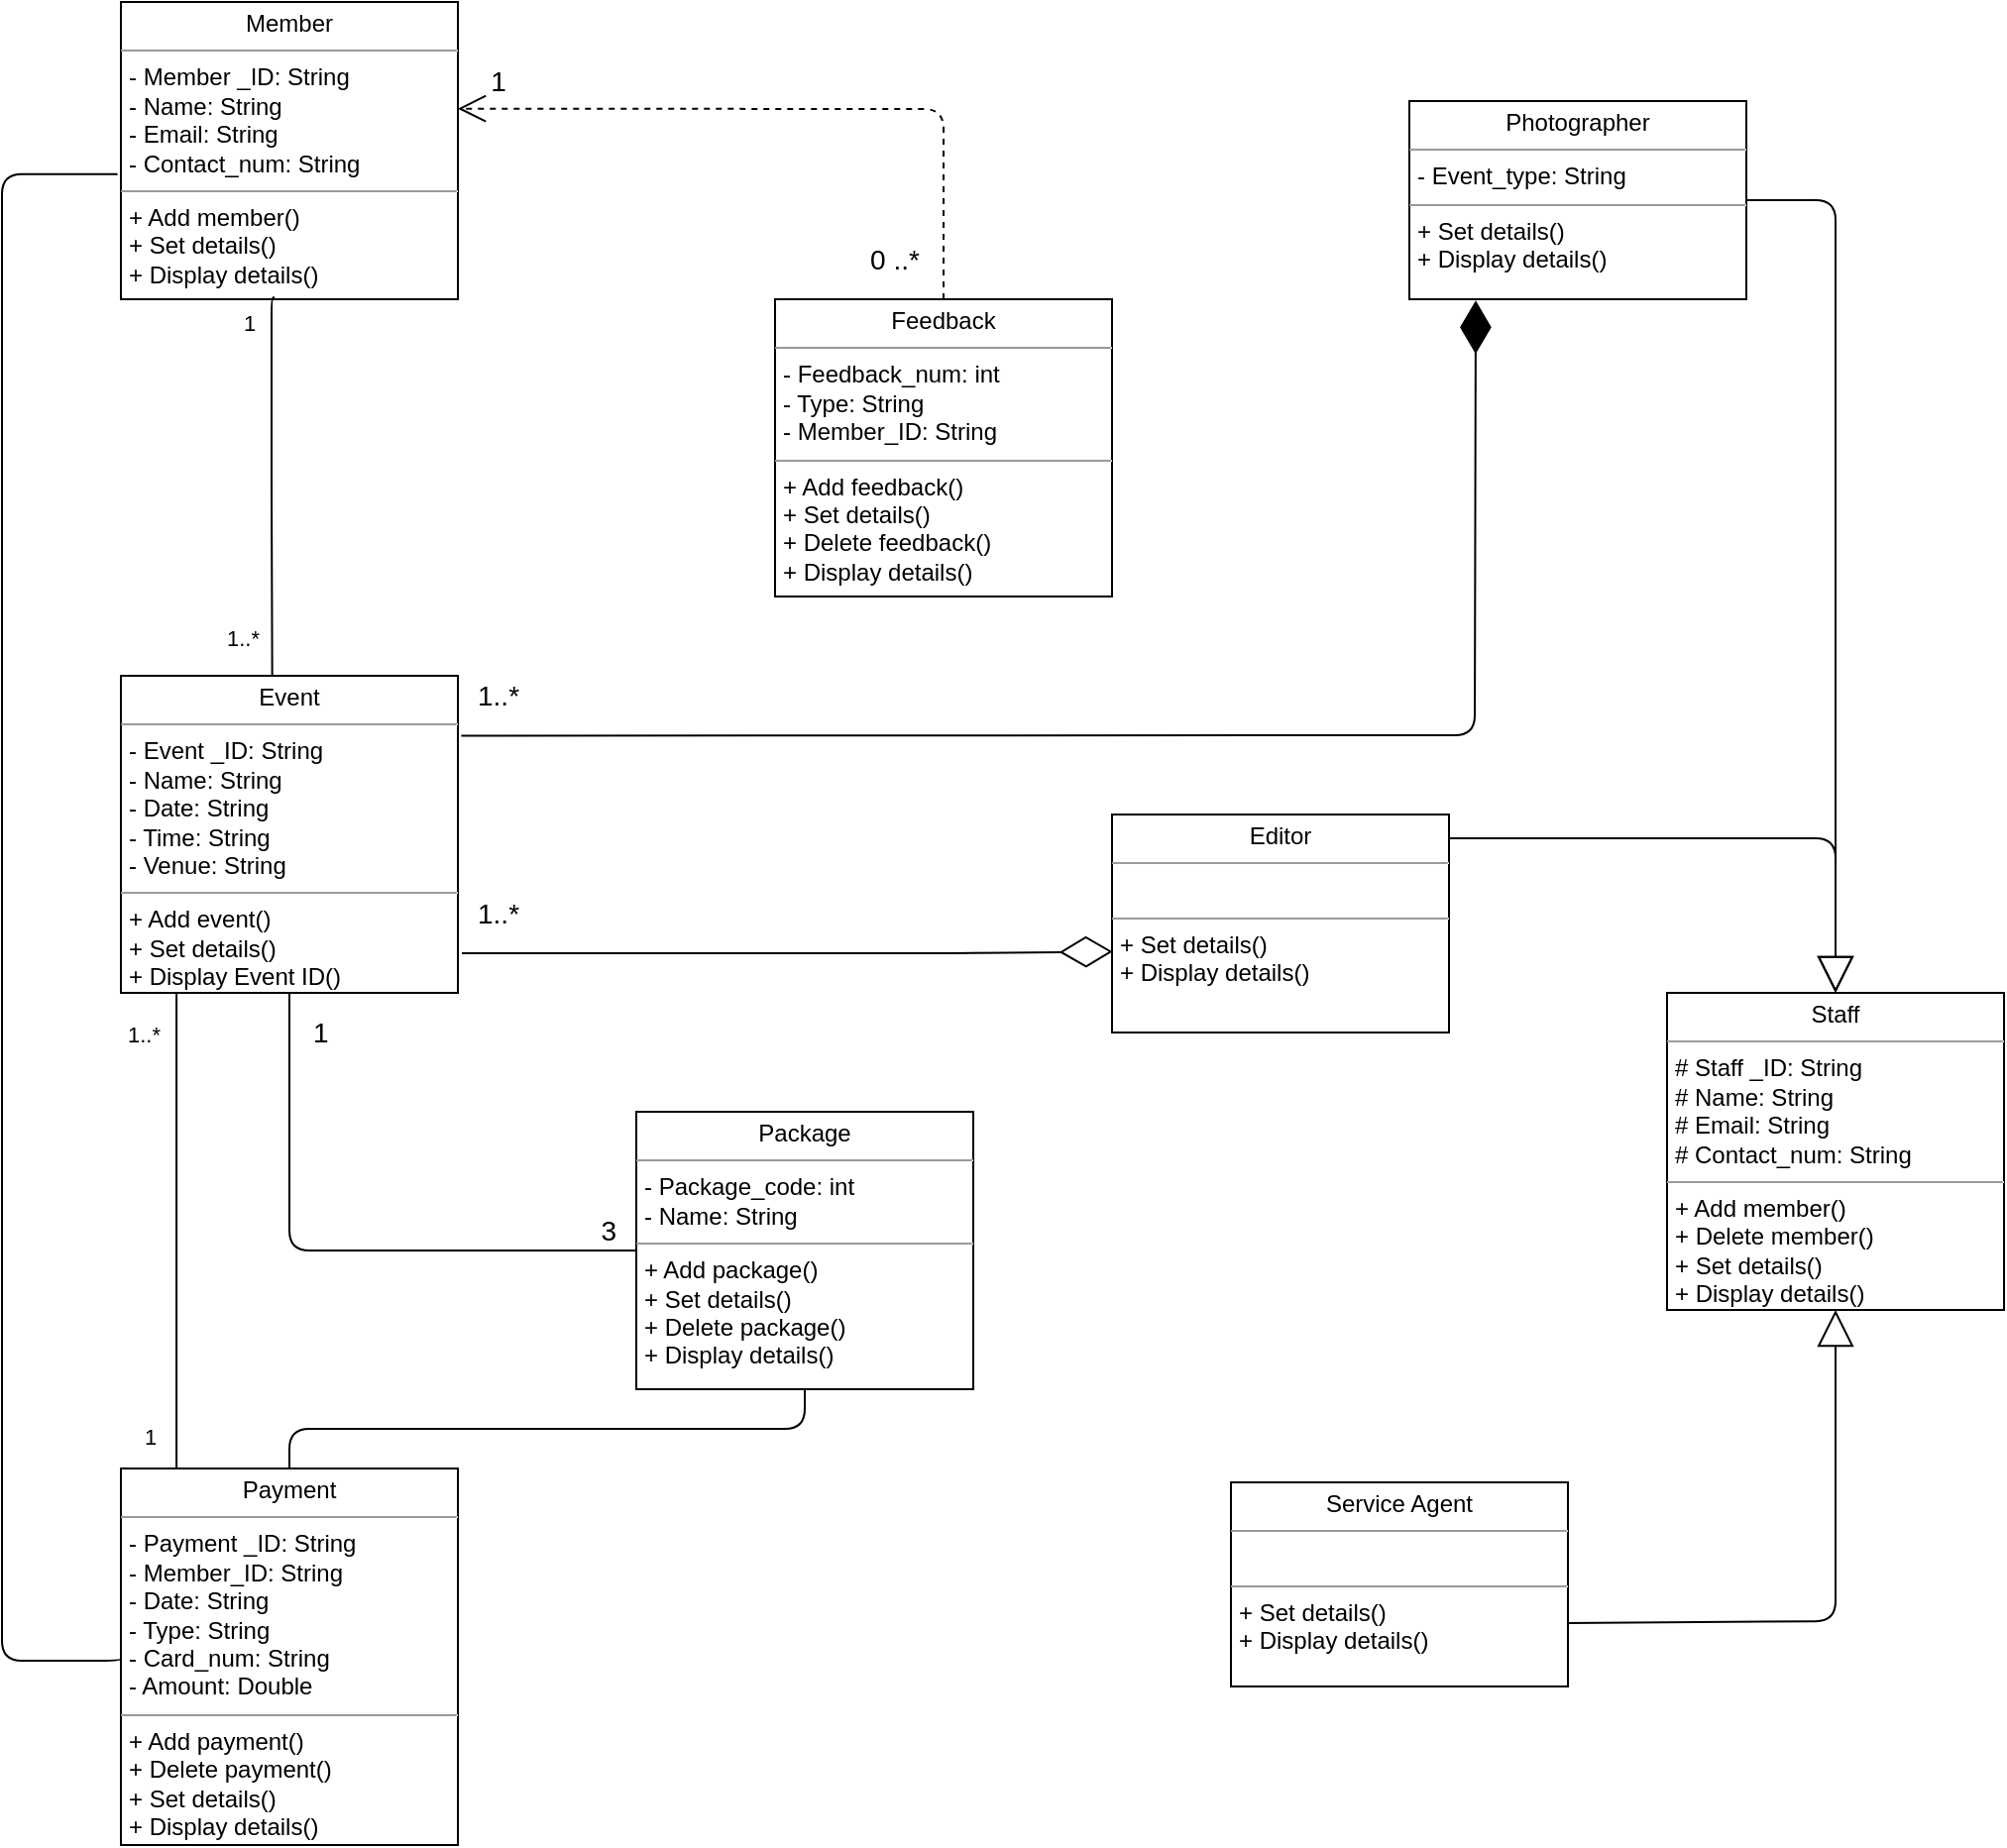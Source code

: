 <mxfile version="14.7.3" type="device"><diagram id="sQoLl8jcHoC3l8bOBv8q" name="Page-1"><mxGraphModel dx="1102" dy="582" grid="1" gridSize="10" guides="1" tooltips="1" connect="1" arrows="1" fold="1" page="1" pageScale="1" pageWidth="1169" pageHeight="1654" math="0" shadow="0"><root><mxCell id="0"/><mxCell id="1" parent="0"/><mxCell id="Sn9yAKI0Fu42cRB-tsoI-74" value="&lt;p style=&quot;margin: 0px ; margin-top: 4px ; text-align: center&quot;&gt;Member&lt;br&gt;&lt;/p&gt;&lt;hr size=&quot;1&quot;&gt;&lt;p style=&quot;margin: 0px ; margin-left: 4px&quot;&gt;- Member _ID: String&lt;/p&gt;&lt;p style=&quot;margin: 0px ; margin-left: 4px&quot;&gt;- Name: String&lt;/p&gt;&lt;p style=&quot;margin: 0px ; margin-left: 4px&quot;&gt;- Email: String&lt;/p&gt;&lt;p style=&quot;margin: 0px ; margin-left: 4px&quot;&gt;- Contact_num: String&lt;/p&gt;&lt;hr size=&quot;1&quot;&gt;&lt;p style=&quot;margin: 0px ; margin-left: 4px&quot;&gt;+ Add member()&lt;/p&gt;&lt;p style=&quot;margin: 0px ; margin-left: 4px&quot;&gt;+ Set details()&lt;/p&gt;&lt;p style=&quot;margin: 0px ; margin-left: 4px&quot;&gt;+ Display details()&lt;/p&gt;&lt;p style=&quot;margin: 0px ; margin-left: 4px&quot;&gt;&lt;br&gt;&lt;/p&gt;&lt;p style=&quot;margin: 0px ; margin-left: 4px&quot;&gt;&lt;br&gt;&lt;/p&gt;&lt;p style=&quot;margin: 0px ; margin-left: 4px&quot;&gt;&lt;br&gt;&lt;/p&gt;&lt;p style=&quot;margin: 0px ; margin-left: 4px&quot;&gt;&lt;br&gt;&lt;/p&gt;" style="verticalAlign=top;align=left;overflow=fill;fontSize=12;fontFamily=Helvetica;html=1;fontColor=#000000;" parent="1" vertex="1"><mxGeometry x="170" y="80" width="170" height="150" as="geometry"/></mxCell><mxCell id="Sn9yAKI0Fu42cRB-tsoI-76" value="&lt;p style=&quot;margin: 0px ; margin-top: 4px ; text-align: center&quot;&gt;Event&lt;/p&gt;&lt;hr size=&quot;1&quot;&gt;&lt;p style=&quot;margin: 0px ; margin-left: 4px&quot;&gt;- Event _ID: String&lt;/p&gt;&lt;p style=&quot;margin: 0px ; margin-left: 4px&quot;&gt;- Name: String&lt;/p&gt;&lt;p style=&quot;margin: 0px ; margin-left: 4px&quot;&gt;- Date: String&lt;/p&gt;&lt;p style=&quot;margin: 0px ; margin-left: 4px&quot;&gt;- Time: String&lt;/p&gt;&lt;p style=&quot;margin: 0px ; margin-left: 4px&quot;&gt;- Venue: String&lt;/p&gt;&lt;hr size=&quot;1&quot;&gt;&lt;p style=&quot;margin: 0px ; margin-left: 4px&quot;&gt;+ Add event()&lt;/p&gt;&lt;p style=&quot;margin: 0px ; margin-left: 4px&quot;&gt;+ Set details()&lt;/p&gt;&lt;p style=&quot;margin: 0px ; margin-left: 4px&quot;&gt;+ Display Event ID()&lt;/p&gt;&lt;p style=&quot;margin: 0px ; margin-left: 4px&quot;&gt;&lt;br&gt;&lt;/p&gt;&lt;p style=&quot;margin: 0px ; margin-left: 4px&quot;&gt;&lt;br&gt;&lt;/p&gt;&lt;p style=&quot;margin: 0px ; margin-left: 4px&quot;&gt;&lt;br&gt;&lt;/p&gt;&lt;p style=&quot;margin: 0px ; margin-left: 4px&quot;&gt;&lt;br&gt;&lt;/p&gt;" style="verticalAlign=top;align=left;overflow=fill;fontSize=12;fontFamily=Helvetica;html=1;fontColor=#000000;" parent="1" vertex="1"><mxGeometry x="170" y="420" width="170" height="160" as="geometry"/></mxCell><mxCell id="Sn9yAKI0Fu42cRB-tsoI-77" value="&lt;p style=&quot;margin: 0px ; margin-top: 4px ; text-align: center&quot;&gt;Payment&lt;/p&gt;&lt;hr size=&quot;1&quot;&gt;&lt;p style=&quot;margin: 0px ; margin-left: 4px&quot;&gt;- Payment _ID: String&lt;/p&gt;&lt;p style=&quot;margin: 0px ; margin-left: 4px&quot;&gt;- Member_ID: String&lt;/p&gt;&lt;p style=&quot;margin: 0px ; margin-left: 4px&quot;&gt;- Date: String&lt;/p&gt;&lt;p style=&quot;margin: 0px ; margin-left: 4px&quot;&gt;- Type: String&lt;/p&gt;&lt;p style=&quot;margin: 0px ; margin-left: 4px&quot;&gt;- Card_num: String&lt;/p&gt;&lt;p style=&quot;margin: 0px ; margin-left: 4px&quot;&gt;- Amount: Double&lt;/p&gt;&lt;hr size=&quot;1&quot;&gt;&lt;p style=&quot;margin: 0px ; margin-left: 4px&quot;&gt;+ Add payment()&lt;/p&gt;&lt;p style=&quot;margin: 0px ; margin-left: 4px&quot;&gt;+ Delete payment()&lt;/p&gt;&lt;p style=&quot;margin: 0px ; margin-left: 4px&quot;&gt;+ Set details()&lt;/p&gt;&lt;p style=&quot;margin: 0px ; margin-left: 4px&quot;&gt;+ Display details()&lt;/p&gt;&lt;p style=&quot;margin: 0px ; margin-left: 4px&quot;&gt;&lt;br&gt;&lt;/p&gt;&lt;p style=&quot;margin: 0px ; margin-left: 4px&quot;&gt;&lt;br&gt;&lt;/p&gt;&lt;p style=&quot;margin: 0px ; margin-left: 4px&quot;&gt;&lt;br&gt;&lt;/p&gt;&lt;p style=&quot;margin: 0px ; margin-left: 4px&quot;&gt;&lt;br&gt;&lt;/p&gt;" style="verticalAlign=top;align=left;overflow=fill;fontSize=12;fontFamily=Helvetica;html=1;fontColor=#000000;" parent="1" vertex="1"><mxGeometry x="170" y="820" width="170" height="190" as="geometry"/></mxCell><mxCell id="Sn9yAKI0Fu42cRB-tsoI-78" value="&lt;p style=&quot;margin: 0px ; margin-top: 4px ; text-align: center&quot;&gt;Service Agent&lt;/p&gt;&lt;hr size=&quot;1&quot;&gt;&lt;p style=&quot;margin: 0px ; margin-left: 4px&quot;&gt;&lt;br&gt;&lt;/p&gt;&lt;hr size=&quot;1&quot;&gt;&lt;p style=&quot;margin: 0px ; margin-left: 4px&quot;&gt;&lt;span&gt;+ Set details()&lt;/span&gt;&lt;br&gt;&lt;/p&gt;&lt;p style=&quot;margin: 0px ; margin-left: 4px&quot;&gt;+ Display details()&lt;/p&gt;&lt;p style=&quot;margin: 0px ; margin-left: 4px&quot;&gt;&lt;br&gt;&lt;/p&gt;&lt;p style=&quot;margin: 0px ; margin-left: 4px&quot;&gt;&lt;br&gt;&lt;/p&gt;&lt;p style=&quot;margin: 0px ; margin-left: 4px&quot;&gt;&lt;br&gt;&lt;/p&gt;&lt;p style=&quot;margin: 0px ; margin-left: 4px&quot;&gt;&lt;br&gt;&lt;/p&gt;" style="verticalAlign=top;align=left;overflow=fill;fontSize=12;fontFamily=Helvetica;html=1;fontColor=#000000;" parent="1" vertex="1"><mxGeometry x="730" y="827" width="170" height="103" as="geometry"/></mxCell><mxCell id="Sn9yAKI0Fu42cRB-tsoI-79" value="&lt;p style=&quot;margin: 0px ; margin-top: 4px ; text-align: center&quot;&gt;Feedback&lt;/p&gt;&lt;hr size=&quot;1&quot;&gt;&lt;p style=&quot;margin: 0px ; margin-left: 4px&quot;&gt;- Feedback_num: int&lt;/p&gt;&lt;p style=&quot;margin: 0px ; margin-left: 4px&quot;&gt;- Type: String&lt;/p&gt;&lt;p style=&quot;margin: 0px ; margin-left: 4px&quot;&gt;- Member_ID: String&lt;/p&gt;&lt;hr size=&quot;1&quot;&gt;&lt;p style=&quot;margin: 0px ; margin-left: 4px&quot;&gt;+ Add feedback()&lt;/p&gt;&lt;p style=&quot;margin: 0px ; margin-left: 4px&quot;&gt;+ Set details()&lt;/p&gt;&lt;p style=&quot;margin: 0px ; margin-left: 4px&quot;&gt;+ Delete feedback()&lt;/p&gt;&lt;p style=&quot;margin: 0px ; margin-left: 4px&quot;&gt;+ Display details()&lt;/p&gt;&lt;p style=&quot;margin: 0px ; margin-left: 4px&quot;&gt;&lt;br&gt;&lt;/p&gt;&lt;p style=&quot;margin: 0px ; margin-left: 4px&quot;&gt;&lt;br&gt;&lt;/p&gt;&lt;p style=&quot;margin: 0px ; margin-left: 4px&quot;&gt;&lt;br&gt;&lt;/p&gt;&lt;p style=&quot;margin: 0px ; margin-left: 4px&quot;&gt;&lt;br&gt;&lt;/p&gt;" style="verticalAlign=top;align=left;overflow=fill;fontSize=12;fontFamily=Helvetica;html=1;fontColor=#000000;" parent="1" vertex="1"><mxGeometry x="500" y="230" width="170" height="150" as="geometry"/></mxCell><mxCell id="Sn9yAKI0Fu42cRB-tsoI-80" value="&lt;p style=&quot;margin: 0px ; margin-top: 4px ; text-align: center&quot;&gt;Editor&lt;/p&gt;&lt;hr size=&quot;1&quot;&gt;&lt;p style=&quot;margin: 0px ; margin-left: 4px&quot;&gt;&lt;br&gt;&lt;/p&gt;&lt;hr size=&quot;1&quot;&gt;&lt;p style=&quot;margin: 0px ; margin-left: 4px&quot;&gt;&lt;span&gt;+ Set details()&lt;/span&gt;&lt;br&gt;&lt;/p&gt;&lt;p style=&quot;margin: 0px ; margin-left: 4px&quot;&gt;+ Display details()&lt;/p&gt;&lt;p style=&quot;margin: 0px ; margin-left: 4px&quot;&gt;&lt;br&gt;&lt;/p&gt;&lt;p style=&quot;margin: 0px ; margin-left: 4px&quot;&gt;&lt;br&gt;&lt;/p&gt;&lt;p style=&quot;margin: 0px ; margin-left: 4px&quot;&gt;&lt;br&gt;&lt;/p&gt;&lt;p style=&quot;margin: 0px ; margin-left: 4px&quot;&gt;&lt;br&gt;&lt;/p&gt;" style="verticalAlign=top;align=left;overflow=fill;fontSize=12;fontFamily=Helvetica;html=1;fontColor=#000000;" parent="1" vertex="1"><mxGeometry x="670" y="490" width="170" height="110" as="geometry"/></mxCell><mxCell id="Sn9yAKI0Fu42cRB-tsoI-82" value="&lt;p style=&quot;margin: 0px ; margin-top: 4px ; text-align: center&quot;&gt;Photographer&lt;/p&gt;&lt;hr size=&quot;1&quot;&gt;&lt;p style=&quot;margin: 0px ; margin-left: 4px&quot;&gt;&lt;span&gt;- Event_type: String&lt;/span&gt;&lt;br&gt;&lt;/p&gt;&lt;hr size=&quot;1&quot;&gt;&lt;p style=&quot;margin: 0px ; margin-left: 4px&quot;&gt;&lt;span&gt;+ Set details()&lt;/span&gt;&lt;br&gt;&lt;/p&gt;&lt;p style=&quot;margin: 0px ; margin-left: 4px&quot;&gt;+ Display details()&lt;/p&gt;&lt;p style=&quot;margin: 0px ; margin-left: 4px&quot;&gt;&lt;br&gt;&lt;/p&gt;&lt;p style=&quot;margin: 0px ; margin-left: 4px&quot;&gt;&lt;br&gt;&lt;/p&gt;&lt;p style=&quot;margin: 0px ; margin-left: 4px&quot;&gt;&lt;br&gt;&lt;/p&gt;&lt;p style=&quot;margin: 0px ; margin-left: 4px&quot;&gt;&lt;br&gt;&lt;/p&gt;" style="verticalAlign=top;align=left;overflow=fill;fontSize=12;fontFamily=Helvetica;html=1;fontColor=#000000;" parent="1" vertex="1"><mxGeometry x="820" y="130" width="170" height="100" as="geometry"/></mxCell><mxCell id="Sn9yAKI0Fu42cRB-tsoI-83" value="&lt;p style=&quot;margin: 0px ; margin-top: 4px ; text-align: center&quot;&gt;Package&lt;/p&gt;&lt;hr size=&quot;1&quot;&gt;&lt;p style=&quot;margin: 0px ; margin-left: 4px&quot;&gt;- Package_code: int&lt;/p&gt;&lt;p style=&quot;margin: 0px ; margin-left: 4px&quot;&gt;- Name: String&lt;/p&gt;&lt;hr size=&quot;1&quot;&gt;&lt;p style=&quot;margin: 0px ; margin-left: 4px&quot;&gt;+ Add package()&lt;/p&gt;&lt;p style=&quot;margin: 0px ; margin-left: 4px&quot;&gt;+ Set details()&lt;/p&gt;&lt;p style=&quot;margin: 0px ; margin-left: 4px&quot;&gt;+ Delete package()&lt;/p&gt;&lt;p style=&quot;margin: 0px ; margin-left: 4px&quot;&gt;+ Display details()&lt;/p&gt;&lt;p style=&quot;margin: 0px ; margin-left: 4px&quot;&gt;&lt;br&gt;&lt;/p&gt;&lt;p style=&quot;margin: 0px ; margin-left: 4px&quot;&gt;&lt;br&gt;&lt;/p&gt;&lt;p style=&quot;margin: 0px ; margin-left: 4px&quot;&gt;&lt;br&gt;&lt;/p&gt;&lt;p style=&quot;margin: 0px ; margin-left: 4px&quot;&gt;&lt;br&gt;&lt;/p&gt;" style="verticalAlign=top;align=left;overflow=fill;fontSize=12;fontFamily=Helvetica;html=1;fontColor=#000000;" parent="1" vertex="1"><mxGeometry x="430" y="640" width="170" height="140" as="geometry"/></mxCell><mxCell id="Sn9yAKI0Fu42cRB-tsoI-84" value="" style="endArrow=none;html=1;edgeStyle=orthogonalEdgeStyle;fontColor=#000000;exitX=0.5;exitY=1;exitDx=0;exitDy=0;entryX=0;entryY=0.5;entryDx=0;entryDy=0;" parent="1" source="Sn9yAKI0Fu42cRB-tsoI-76" target="Sn9yAKI0Fu42cRB-tsoI-83" edge="1"><mxGeometry relative="1" as="geometry"><mxPoint x="570" y="490" as="sourcePoint"/><mxPoint x="730" y="490" as="targetPoint"/><Array as="points"><mxPoint x="255" y="710"/></Array></mxGeometry></mxCell><mxCell id="Sn9yAKI0Fu42cRB-tsoI-85" value="1" style="edgeLabel;resizable=0;html=1;align=left;verticalAlign=bottom;fontSize=14;" parent="Sn9yAKI0Fu42cRB-tsoI-84" connectable="0" vertex="1"><mxGeometry x="-1" relative="1" as="geometry"><mxPoint x="10" y="30" as="offset"/></mxGeometry></mxCell><mxCell id="Sn9yAKI0Fu42cRB-tsoI-86" value="3" style="edgeLabel;resizable=0;html=1;align=right;verticalAlign=bottom;fontSize=14;" parent="Sn9yAKI0Fu42cRB-tsoI-84" connectable="0" vertex="1"><mxGeometry x="1" relative="1" as="geometry"><mxPoint x="-10" as="offset"/></mxGeometry></mxCell><mxCell id="Sn9yAKI0Fu42cRB-tsoI-87" value="" style="endArrow=none;html=1;edgeStyle=orthogonalEdgeStyle;fontSize=14;fontColor=#000000;exitX=-0.01;exitY=0.579;exitDx=0;exitDy=0;exitPerimeter=0;entryX=0;entryY=0.5;entryDx=0;entryDy=0;" parent="1" source="Sn9yAKI0Fu42cRB-tsoI-74" target="Sn9yAKI0Fu42cRB-tsoI-77" edge="1"><mxGeometry relative="1" as="geometry"><mxPoint x="127.96" y="167" as="sourcePoint"/><mxPoint x="130" y="917" as="targetPoint"/><Array as="points"><mxPoint x="110" y="167"/><mxPoint x="110" y="917"/></Array></mxGeometry></mxCell><mxCell id="Sn9yAKI0Fu42cRB-tsoI-90" value="" style="endArrow=open;endSize=12;dashed=1;html=1;fontSize=14;fontColor=#000000;exitX=0.5;exitY=0;exitDx=0;exitDy=0;entryX=1;entryY=0.359;entryDx=0;entryDy=0;entryPerimeter=0;" parent="1" source="Sn9yAKI0Fu42cRB-tsoI-79" target="Sn9yAKI0Fu42cRB-tsoI-74" edge="1"><mxGeometry x="-0.807" y="-25" width="160" relative="1" as="geometry"><mxPoint x="450" y="380" as="sourcePoint"/><mxPoint x="340" y="155" as="targetPoint"/><Array as="points"><mxPoint x="585" y="134"/></Array><mxPoint as="offset"/></mxGeometry></mxCell><mxCell id="Sn9yAKI0Fu42cRB-tsoI-91" value="1" style="text;html=1;align=center;verticalAlign=middle;resizable=0;points=[];autosize=1;strokeColor=none;fontSize=14;fontColor=#000000;" parent="1" vertex="1"><mxGeometry x="350" y="110" width="20" height="20" as="geometry"/></mxCell><mxCell id="Sn9yAKI0Fu42cRB-tsoI-92" value="0 ..*" style="text;html=1;align=center;verticalAlign=middle;resizable=0;points=[];autosize=1;strokeColor=none;fontSize=14;fontColor=#000000;" parent="1" vertex="1"><mxGeometry x="540" y="200" width="40" height="20" as="geometry"/></mxCell><mxCell id="Sn9yAKI0Fu42cRB-tsoI-93" value="" style="endArrow=none;html=1;edgeStyle=orthogonalEdgeStyle;fontSize=14;fontColor=#000000;exitX=0.456;exitY=0.994;exitDx=0;exitDy=0;exitPerimeter=0;entryX=0.449;entryY=-0.002;entryDx=0;entryDy=0;entryPerimeter=0;" parent="1" source="Sn9yAKI0Fu42cRB-tsoI-74" target="Sn9yAKI0Fu42cRB-tsoI-76" edge="1"><mxGeometry relative="1" as="geometry"><mxPoint x="450" y="340" as="sourcePoint"/><mxPoint x="610" y="340" as="targetPoint"/><Array as="points"><mxPoint x="246" y="229"/><mxPoint x="246" y="325"/></Array></mxGeometry></mxCell><mxCell id="Sn9yAKI0Fu42cRB-tsoI-94" value="1" style="edgeLabel;resizable=0;html=1;align=left;verticalAlign=bottom;" parent="Sn9yAKI0Fu42cRB-tsoI-93" connectable="0" vertex="1"><mxGeometry x="-1" relative="1" as="geometry"><mxPoint x="-18" y="21" as="offset"/></mxGeometry></mxCell><mxCell id="Sn9yAKI0Fu42cRB-tsoI-95" value="1..*" style="edgeLabel;resizable=0;html=1;align=right;verticalAlign=bottom;" parent="Sn9yAKI0Fu42cRB-tsoI-93" connectable="0" vertex="1"><mxGeometry x="1" relative="1" as="geometry"><mxPoint x="-6" y="-10" as="offset"/></mxGeometry></mxCell><mxCell id="Sn9yAKI0Fu42cRB-tsoI-96" value="" style="endArrow=none;html=1;edgeStyle=orthogonalEdgeStyle;fontSize=14;fontColor=#000000;exitX=0.5;exitY=0;exitDx=0;exitDy=0;entryX=0.5;entryY=1;entryDx=0;entryDy=0;" parent="1" source="Sn9yAKI0Fu42cRB-tsoI-77" target="Sn9yAKI0Fu42cRB-tsoI-83" edge="1"><mxGeometry relative="1" as="geometry"><mxPoint x="460" y="750" as="sourcePoint"/><mxPoint x="620" y="750" as="targetPoint"/><Array as="points"><mxPoint x="255" y="800"/><mxPoint x="515" y="800"/></Array></mxGeometry></mxCell><mxCell id="Sn9yAKI0Fu42cRB-tsoI-99" value="" style="endArrow=none;html=1;edgeStyle=orthogonalEdgeStyle;fontSize=14;fontColor=#000000;exitX=0.165;exitY=-0.001;exitDx=0;exitDy=0;exitPerimeter=0;entryX=0.165;entryY=1;entryDx=0;entryDy=0;entryPerimeter=0;" parent="1" source="Sn9yAKI0Fu42cRB-tsoI-77" target="Sn9yAKI0Fu42cRB-tsoI-76" edge="1"><mxGeometry relative="1" as="geometry"><mxPoint x="560" y="580" as="sourcePoint"/><mxPoint x="720" y="580" as="targetPoint"/></mxGeometry></mxCell><mxCell id="Sn9yAKI0Fu42cRB-tsoI-100" value="1" style="edgeLabel;resizable=0;html=1;align=left;verticalAlign=bottom;" parent="Sn9yAKI0Fu42cRB-tsoI-99" connectable="0" vertex="1"><mxGeometry x="-1" relative="1" as="geometry"><mxPoint x="-18" y="-7" as="offset"/></mxGeometry></mxCell><mxCell id="Sn9yAKI0Fu42cRB-tsoI-101" value="1..*" style="edgeLabel;resizable=0;html=1;align=right;verticalAlign=bottom;" parent="Sn9yAKI0Fu42cRB-tsoI-99" connectable="0" vertex="1"><mxGeometry x="1" relative="1" as="geometry"><mxPoint x="-8" y="30" as="offset"/></mxGeometry></mxCell><mxCell id="Sn9yAKI0Fu42cRB-tsoI-102" value="" style="endArrow=diamondThin;endFill=1;endSize=24;html=1;fontSize=14;fontColor=#000000;entryX=0.197;entryY=1.006;entryDx=0;entryDy=0;entryPerimeter=0;exitX=1.01;exitY=0.189;exitDx=0;exitDy=0;exitPerimeter=0;" parent="1" source="Sn9yAKI0Fu42cRB-tsoI-76" target="Sn9yAKI0Fu42cRB-tsoI-82" edge="1"><mxGeometry width="160" relative="1" as="geometry"><mxPoint x="670" y="300" as="sourcePoint"/><mxPoint x="830" y="300" as="targetPoint"/><Array as="points"><mxPoint x="853" y="450"/></Array></mxGeometry></mxCell><mxCell id="Sn9yAKI0Fu42cRB-tsoI-103" value="1..*" style="text;html=1;align=center;verticalAlign=middle;resizable=0;points=[];autosize=1;strokeColor=none;fontSize=14;fontColor=#000000;" parent="1" vertex="1"><mxGeometry x="340" y="420" width="40" height="20" as="geometry"/></mxCell><mxCell id="Sn9yAKI0Fu42cRB-tsoI-104" value="" style="endArrow=diamondThin;endFill=0;endSize=24;html=1;fontSize=14;fontColor=#000000;entryX=0.002;entryY=0.629;entryDx=0;entryDy=0;entryPerimeter=0;" parent="1" target="Sn9yAKI0Fu42cRB-tsoI-80" edge="1"><mxGeometry width="160" relative="1" as="geometry"><mxPoint x="342" y="560" as="sourcePoint"/><mxPoint x="830" y="770" as="targetPoint"/><Array as="points"><mxPoint x="430" y="560"/><mxPoint x="590" y="560"/></Array></mxGeometry></mxCell><mxCell id="Sn9yAKI0Fu42cRB-tsoI-105" value="1..*" style="text;html=1;align=center;verticalAlign=middle;resizable=0;points=[];autosize=1;strokeColor=none;fontSize=14;fontColor=#000000;" parent="1" vertex="1"><mxGeometry x="340" y="530" width="40" height="20" as="geometry"/></mxCell><mxCell id="Sn9yAKI0Fu42cRB-tsoI-106" value="&lt;p style=&quot;margin: 0px ; margin-top: 4px ; text-align: center&quot;&gt;Staff&lt;/p&gt;&lt;hr size=&quot;1&quot;&gt;&lt;p style=&quot;margin: 0px ; margin-left: 4px&quot;&gt;# Staff _ID: String&lt;/p&gt;&lt;p style=&quot;margin: 0px ; margin-left: 4px&quot;&gt;# Name: String&lt;/p&gt;&lt;p style=&quot;margin: 0px ; margin-left: 4px&quot;&gt;# Email: String&lt;/p&gt;&lt;p style=&quot;margin: 0px ; margin-left: 4px&quot;&gt;# Contact_num: String&lt;/p&gt;&lt;hr size=&quot;1&quot;&gt;&lt;p style=&quot;margin: 0px ; margin-left: 4px&quot;&gt;+ Add member()&lt;/p&gt;&lt;p style=&quot;margin: 0px ; margin-left: 4px&quot;&gt;+ Delete member()&lt;/p&gt;&lt;p style=&quot;margin: 0px ; margin-left: 4px&quot;&gt;+ Set details()&lt;/p&gt;&lt;p style=&quot;margin: 0px ; margin-left: 4px&quot;&gt;+ Display details()&lt;/p&gt;&lt;p style=&quot;margin: 0px ; margin-left: 4px&quot;&gt;&lt;br&gt;&lt;/p&gt;&lt;p style=&quot;margin: 0px ; margin-left: 4px&quot;&gt;&lt;br&gt;&lt;/p&gt;&lt;p style=&quot;margin: 0px ; margin-left: 4px&quot;&gt;&lt;br&gt;&lt;/p&gt;&lt;p style=&quot;margin: 0px ; margin-left: 4px&quot;&gt;&lt;br&gt;&lt;/p&gt;" style="verticalAlign=top;align=left;overflow=fill;fontSize=12;fontFamily=Helvetica;html=1;fontColor=#000000;" parent="1" vertex="1"><mxGeometry x="950" y="580" width="170" height="160" as="geometry"/></mxCell><mxCell id="Sn9yAKI0Fu42cRB-tsoI-108" value="" style="endArrow=block;endSize=16;endFill=0;html=1;fontSize=14;fontColor=#000000;entryX=0.5;entryY=0;entryDx=0;entryDy=0;" parent="1" target="Sn9yAKI0Fu42cRB-tsoI-106" edge="1"><mxGeometry width="160" relative="1" as="geometry"><mxPoint x="840" y="502" as="sourcePoint"/><mxPoint x="840" y="570" as="targetPoint"/><Array as="points"><mxPoint x="1035" y="502"/></Array></mxGeometry></mxCell><mxCell id="Sn9yAKI0Fu42cRB-tsoI-111" value="" style="endArrow=block;endSize=16;endFill=0;html=1;fontSize=14;fontColor=#000000;exitX=1;exitY=0.5;exitDx=0;exitDy=0;entryX=0.5;entryY=0;entryDx=0;entryDy=0;" parent="1" source="Sn9yAKI0Fu42cRB-tsoI-82" target="Sn9yAKI0Fu42cRB-tsoI-106" edge="1"><mxGeometry width="160" relative="1" as="geometry"><mxPoint x="680" y="320" as="sourcePoint"/><mxPoint x="840" y="320" as="targetPoint"/><Array as="points"><mxPoint x="1035" y="180"/></Array></mxGeometry></mxCell><mxCell id="Sn9yAKI0Fu42cRB-tsoI-113" value="" style="endArrow=block;endSize=16;endFill=0;html=1;fontSize=14;fontColor=#000000;exitX=0.997;exitY=0.689;exitDx=0;exitDy=0;entryX=0.5;entryY=1;entryDx=0;entryDy=0;exitPerimeter=0;" parent="1" source="Sn9yAKI0Fu42cRB-tsoI-78" target="Sn9yAKI0Fu42cRB-tsoI-106" edge="1"><mxGeometry width="160" relative="1" as="geometry"><mxPoint x="740" y="810" as="sourcePoint"/><mxPoint x="900" y="810" as="targetPoint"/><Array as="points"><mxPoint x="1035" y="897"/></Array></mxGeometry></mxCell></root></mxGraphModel></diagram></mxfile>